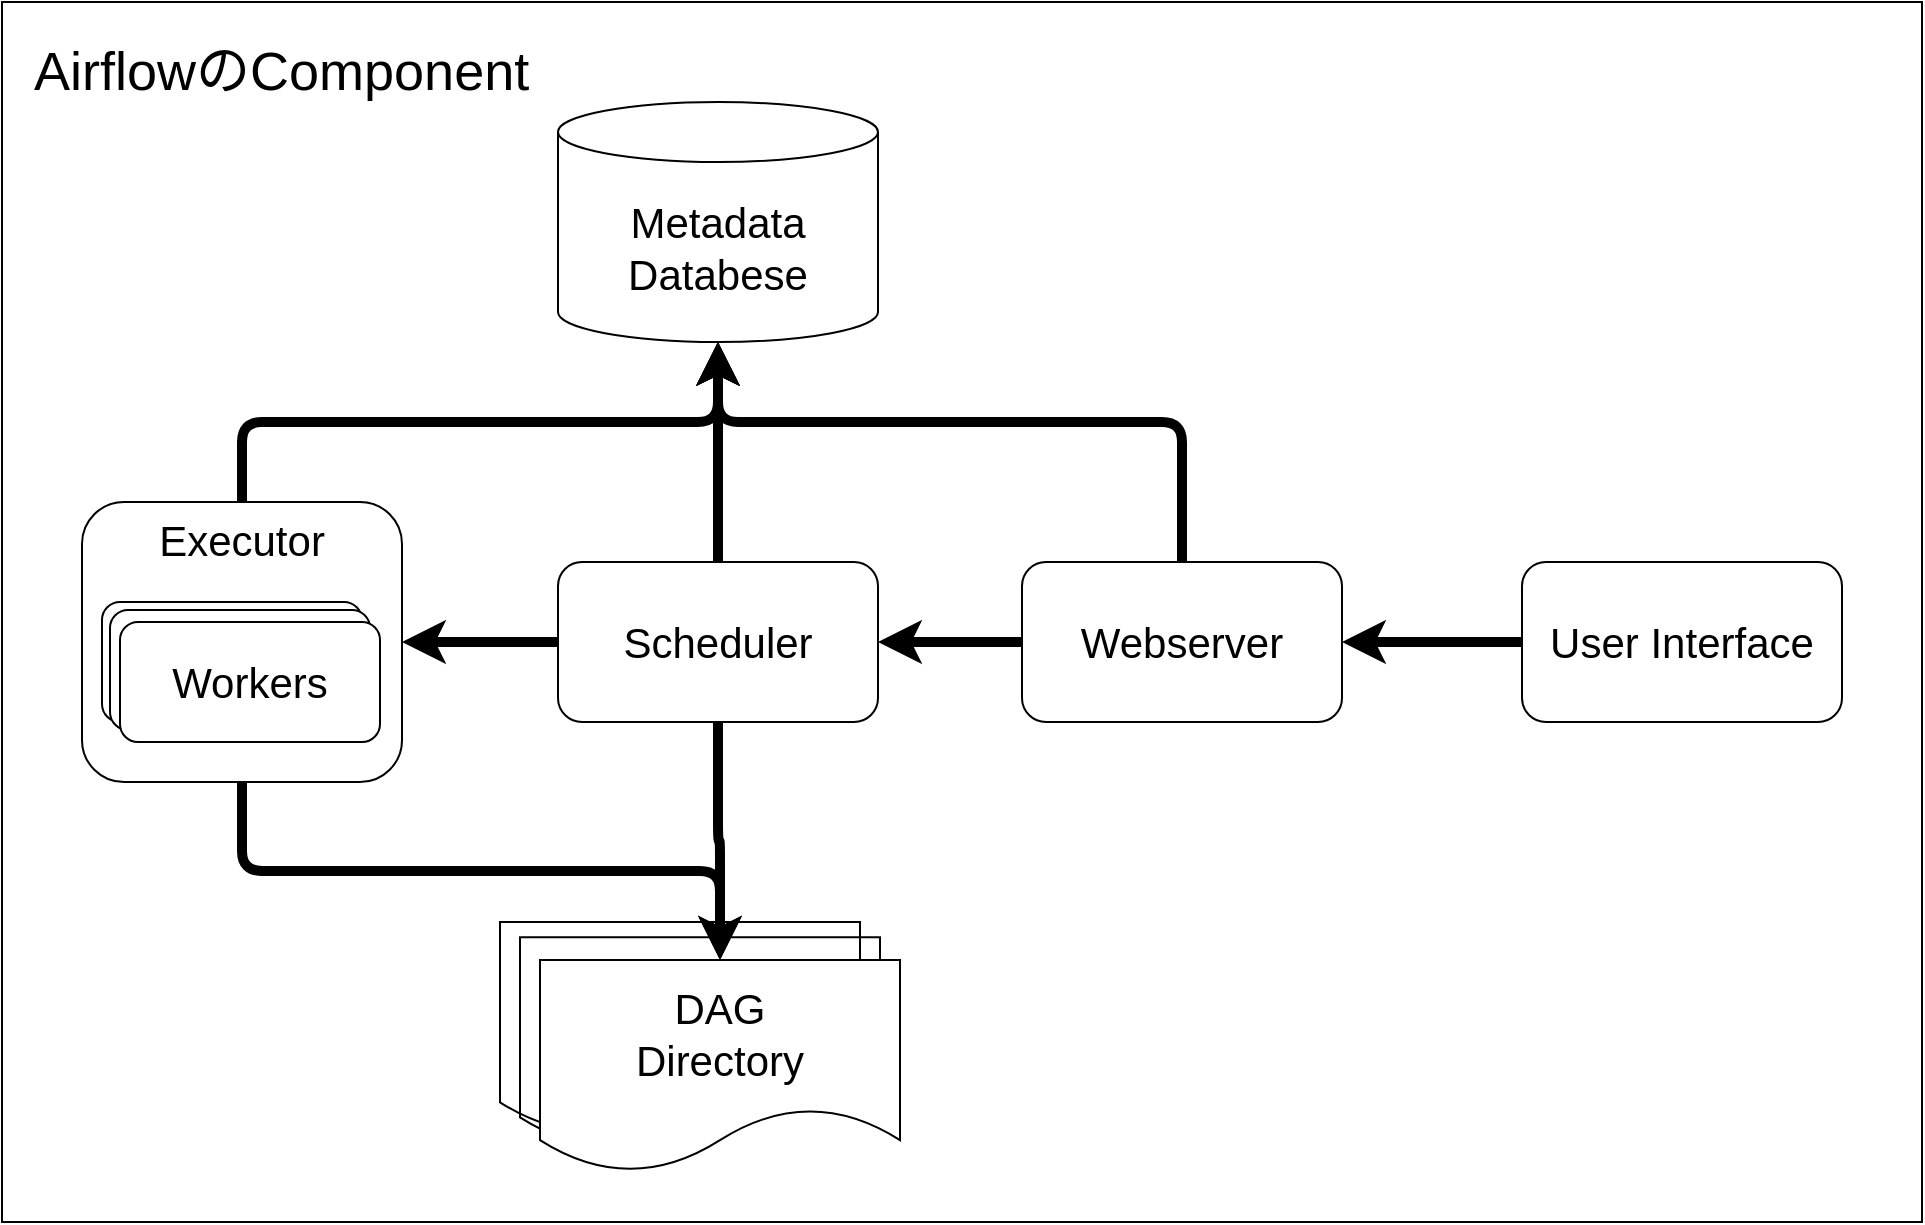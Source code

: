 <mxfile>
    <diagram id="gbx13SHVuhcVernPkQtm" name="ページ1">
        <mxGraphModel dx="1259" dy="833" grid="1" gridSize="10" guides="1" tooltips="1" connect="1" arrows="1" fold="1" page="1" pageScale="1" pageWidth="827" pageHeight="1169" math="0" shadow="0">
            <root>
                <mxCell id="0"/>
                <mxCell id="1" parent="0"/>
                <mxCell id="79" value="" style="rounded=0;whiteSpace=wrap;html=1;fontSize=21;fillColor=default;" vertex="1" parent="1">
                    <mxGeometry x="40" y="70" width="960" height="610" as="geometry"/>
                </mxCell>
                <mxCell id="61" style="edgeStyle=orthogonalEdgeStyle;html=1;exitX=0;exitY=0.5;exitDx=0;exitDy=0;fontSize=21;strokeWidth=5;entryX=1;entryY=0.5;entryDx=0;entryDy=0;" edge="1" parent="1" source="52" target="53">
                    <mxGeometry relative="1" as="geometry"/>
                </mxCell>
                <mxCell id="51" value="Metadata&lt;br&gt;Databese" style="shape=cylinder3;whiteSpace=wrap;html=1;boundedLbl=1;backgroundOutline=1;size=15;fontSize=21;fillColor=none;" vertex="1" parent="1">
                    <mxGeometry x="318" y="120" width="160" height="120" as="geometry"/>
                </mxCell>
                <mxCell id="73" style="edgeStyle=orthogonalEdgeStyle;html=1;exitX=0.5;exitY=1;exitDx=0;exitDy=0;entryX=0.5;entryY=0;entryDx=0;entryDy=0;strokeWidth=5;fontSize=21;" edge="1" parent="1" source="52" target="60">
                    <mxGeometry relative="1" as="geometry"/>
                </mxCell>
                <mxCell id="52" value="Scheduler" style="rounded=1;whiteSpace=wrap;html=1;fontSize=21;fillColor=none;" vertex="1" parent="1">
                    <mxGeometry x="318" y="350" width="160" height="80" as="geometry"/>
                </mxCell>
                <mxCell id="53" value="Executor" style="rounded=1;whiteSpace=wrap;html=1;fontSize=21;fillColor=none;verticalAlign=top;" vertex="1" parent="1">
                    <mxGeometry x="80" y="320" width="160" height="140" as="geometry"/>
                </mxCell>
                <mxCell id="72" style="edgeStyle=orthogonalEdgeStyle;html=1;exitX=0;exitY=0.5;exitDx=0;exitDy=0;strokeWidth=5;fontSize=21;" edge="1" parent="1" source="56" target="52">
                    <mxGeometry relative="1" as="geometry"/>
                </mxCell>
                <mxCell id="56" value="Webserver" style="rounded=1;whiteSpace=wrap;html=1;fontSize=21;fillColor=none;" vertex="1" parent="1">
                    <mxGeometry x="550" y="350" width="160" height="80" as="geometry"/>
                </mxCell>
                <mxCell id="63" style="edgeStyle=orthogonalEdgeStyle;html=1;exitX=0.5;exitY=0;exitDx=0;exitDy=0;fontSize=21;strokeWidth=5;entryX=0.5;entryY=1;entryDx=0;entryDy=0;entryPerimeter=0;" edge="1" parent="1" source="53" target="51">
                    <mxGeometry relative="1" as="geometry">
                        <mxPoint x="252" y="370" as="sourcePoint"/>
                        <mxPoint x="210" y="370" as="targetPoint"/>
                    </mxGeometry>
                </mxCell>
                <mxCell id="64" style="edgeStyle=orthogonalEdgeStyle;html=1;exitX=0.5;exitY=0;exitDx=0;exitDy=0;fontSize=21;strokeWidth=5;entryX=0.5;entryY=1;entryDx=0;entryDy=0;entryPerimeter=0;" edge="1" parent="1" source="56" target="51">
                    <mxGeometry relative="1" as="geometry">
                        <mxPoint x="130" y="330" as="sourcePoint"/>
                        <mxPoint x="680" y="270" as="targetPoint"/>
                        <Array as="points">
                            <mxPoint x="630" y="280"/>
                            <mxPoint x="398" y="280"/>
                        </Array>
                    </mxGeometry>
                </mxCell>
                <mxCell id="65" style="edgeStyle=orthogonalEdgeStyle;html=1;exitX=0.5;exitY=0;exitDx=0;exitDy=0;fontSize=21;strokeWidth=5;entryX=0.5;entryY=1;entryDx=0;entryDy=0;entryPerimeter=0;" edge="1" parent="1" source="52" target="51">
                    <mxGeometry relative="1" as="geometry">
                        <mxPoint x="730.0" y="330" as="sourcePoint"/>
                        <mxPoint x="490.0" y="250" as="targetPoint"/>
                    </mxGeometry>
                </mxCell>
                <mxCell id="71" value="" style="group" vertex="1" connectable="0" parent="1">
                    <mxGeometry x="90" y="370" width="139" height="70" as="geometry"/>
                </mxCell>
                <mxCell id="55" value="Workers" style="rounded=1;whiteSpace=wrap;html=1;fontSize=21;fillColor=none;" vertex="1" parent="71">
                    <mxGeometry width="130" height="60" as="geometry"/>
                </mxCell>
                <mxCell id="68" value="Worker" style="rounded=1;whiteSpace=wrap;html=1;fontSize=21;fillColor=default;" vertex="1" parent="71">
                    <mxGeometry x="4" y="4" width="130" height="60" as="geometry"/>
                </mxCell>
                <mxCell id="70" value="Workers" style="rounded=1;whiteSpace=wrap;html=1;fontSize=21;fillColor=default;" vertex="1" parent="71">
                    <mxGeometry x="9" y="10" width="130" height="60" as="geometry"/>
                </mxCell>
                <mxCell id="74" style="edgeStyle=orthogonalEdgeStyle;html=1;exitX=0.5;exitY=1;exitDx=0;exitDy=0;fontSize=21;strokeWidth=5;entryX=0.5;entryY=0;entryDx=0;entryDy=0;" edge="1" parent="1" source="53" target="60">
                    <mxGeometry relative="1" as="geometry">
                        <mxPoint x="380" y="400" as="sourcePoint"/>
                        <mxPoint x="250" y="400" as="targetPoint"/>
                    </mxGeometry>
                </mxCell>
                <mxCell id="75" value="" style="group" vertex="1" connectable="0" parent="1">
                    <mxGeometry x="289" y="530" width="200" height="125" as="geometry"/>
                </mxCell>
                <mxCell id="58" value="" style="shape=document;whiteSpace=wrap;html=1;boundedLbl=1;fontSize=21;fillColor=none;" vertex="1" parent="75">
                    <mxGeometry width="180" height="106.061" as="geometry"/>
                </mxCell>
                <mxCell id="59" value="" style="shape=document;whiteSpace=wrap;html=1;boundedLbl=1;fontSize=21;fillColor=none;" vertex="1" parent="75">
                    <mxGeometry x="10" y="7.576" width="180" height="106.061" as="geometry"/>
                </mxCell>
                <mxCell id="60" value="DAG&lt;br&gt;Directory" style="shape=document;whiteSpace=wrap;html=1;boundedLbl=1;fontSize=21;fillColor=default;" vertex="1" parent="75">
                    <mxGeometry x="20" y="18.939" width="180" height="106.061" as="geometry"/>
                </mxCell>
                <mxCell id="77" style="edgeStyle=orthogonalEdgeStyle;html=1;exitX=0;exitY=0.5;exitDx=0;exitDy=0;entryX=1;entryY=0.5;entryDx=0;entryDy=0;strokeWidth=5;fontSize=21;" edge="1" parent="1" source="76" target="56">
                    <mxGeometry relative="1" as="geometry"/>
                </mxCell>
                <mxCell id="76" value="User Interface" style="rounded=1;whiteSpace=wrap;html=1;fontSize=21;fillColor=none;" vertex="1" parent="1">
                    <mxGeometry x="800" y="350" width="160" height="80" as="geometry"/>
                </mxCell>
                <mxCell id="80" value="AirflowのComponent" style="text;strokeColor=none;fillColor=none;align=left;verticalAlign=middle;spacingLeft=4;spacingRight=4;overflow=hidden;points=[[0,0.5],[1,0.5]];portConstraint=eastwest;rotatable=0;whiteSpace=wrap;html=1;fontSize=27;" vertex="1" parent="1">
                    <mxGeometry x="50" y="80" width="300" height="50" as="geometry"/>
                </mxCell>
            </root>
        </mxGraphModel>
    </diagram>
</mxfile>
